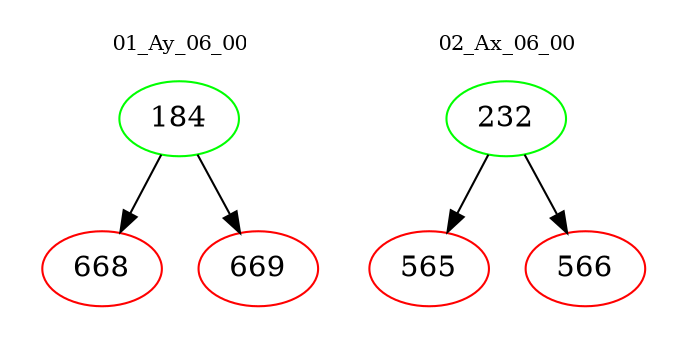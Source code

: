 digraph{
subgraph cluster_0 {
color = white
label = "01_Ay_06_00";
fontsize=10;
T0_184 [label="184", color="green"]
T0_184 -> T0_668 [color="black"]
T0_668 [label="668", color="red"]
T0_184 -> T0_669 [color="black"]
T0_669 [label="669", color="red"]
}
subgraph cluster_1 {
color = white
label = "02_Ax_06_00";
fontsize=10;
T1_232 [label="232", color="green"]
T1_232 -> T1_565 [color="black"]
T1_565 [label="565", color="red"]
T1_232 -> T1_566 [color="black"]
T1_566 [label="566", color="red"]
}
}
